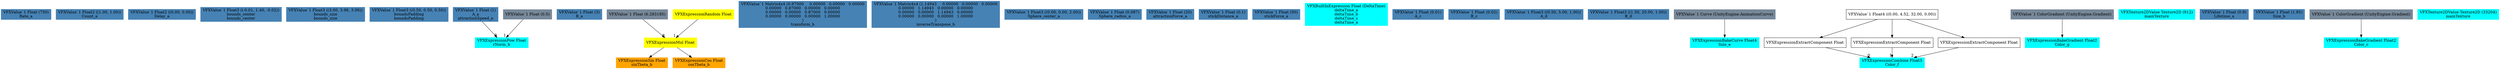 digraph G {
node0 [shape="box" color="steelblue" style="filled" label="VFXValue`1 Float (750)
Rate_a"]
node1 [shape="box" color="steelblue" style="filled" label="VFXValue`1 Float2 ((1.00, 1.00))
Count_a"]
node2 [shape="box" color="steelblue" style="filled" label="VFXValue`1 Float2 ((0.00, 0.00))
Delay_a"]
node3 [shape="box" color="steelblue" style="filled" label="VFXValue`1 Float3 ((-0.01, 1.40, -0.02))
bounds_center
bounds_center"]
node4 [shape="box" color="steelblue" style="filled" label="VFXValue`1 Float3 ((3.00, 3.96, 3.06))
bounds_size
bounds_size"]
node5 [shape="box" color="steelblue" style="filled" label="VFXValue`1 Float3 ((0.50, 0.50, 0.50))
boundsPadding
boundsPadding"]
node6 [shape="box" color="steelblue" style="filled" label="VFXValue`1 Float (1)
A_a
attractionSpeed_a"]
node7 [shape="box" color="steelblue" style="filled" label="VFXValue`1 Float (3)
B_a"]
node8 [shape="box" color="cyan" style="filled" label="VFXExpressionPow Float
rNorm_b"]
node9 [shape="box" color="lightslategray" style="filled" label="VFXValue`1 Float (0.5)"]
node10 [shape="box" color="orange" style="filled" label="VFXExpressionSin Float
sinTheta_b"]
node11 [shape="box" color="yellow" style="filled" label="VFXExpressionMul Float"]
node12 [shape="box" color="lightslategray" style="filled" label="VFXValue`1 Float (6.283185)"]
node13 [shape="box" color="yellow" style="filled" label="VFXExpressionRandom Float"]
node14 [shape="box" color="orange" style="filled" label="VFXExpressionCos Float
cosTheta_b"]
node15 [shape="box" color="steelblue" style="filled" label="VFXValue`1 Matrix4x4 (0.87000	0.00000	0.00000	0.00000
0.00000	0.87000	0.00000	0.00000
0.00000	0.00000	0.87000	0.00000
0.00000	0.00000	0.00000	1.00000
)
transform_b"]
node16 [shape="box" color="steelblue" style="filled" label="VFXValue`1 Matrix4x4 (1.14943	0.00000	0.00000	0.00000
0.00000	1.14943	0.00000	0.00000
0.00000	0.00000	1.14943	0.00000
0.00000	0.00000	0.00000	1.00000
)
inverseTranspose_b"]
node17 [shape="box" color="steelblue" style="filled" label="VFXValue`1 Float3 ((0.00, 0.00, 2.00))
Sphere_center_a"]
node18 [shape="box" color="steelblue" style="filled" label="VFXValue`1 Float (0.087)
Sphere_radius_a"]
node19 [shape="box" color="steelblue" style="filled" label="VFXValue`1 Float (20)
attractionForce_a"]
node20 [shape="box" color="steelblue" style="filled" label="VFXValue`1 Float (0.1)
stickDistance_a"]
node21 [shape="box" color="steelblue" style="filled" label="VFXValue`1 Float (50)
stickForce_a"]
node22 [shape="box" color="cyan" style="filled" label="VFXBuiltInExpression Float (DeltaTime)
deltaTime_a
deltaTime_b
deltaTime_c
deltaTime_a"]
node23 [shape="box" color="steelblue" style="filled" label="VFXValue`1 Float (0.01)
A_c"]
node24 [shape="box" color="steelblue" style="filled" label="VFXValue`1 Float (0.02)
B_c"]
node25 [shape="box" color="steelblue" style="filled" label="VFXValue`1 Float3 ((0.50, 5.00, 1.00))
A_d"]
node26 [shape="box" color="steelblue" style="filled" label="VFXValue`1 Float3 ((1.50, 20.00, 1.00))
B_d"]
node27 [shape="box" color="cyan" style="filled" label="VFXExpressionBakeCurve Float4
Size_e"]
node28 [shape="box" color="lightslategray" style="filled" label="VFXValue`1 Curve (UnityEngine.AnimationCurve)"]
node29 [shape="box" color="cyan" style="filled" label="VFXExpressionCombine Float3
Color_f"]
node30 [shape="box" label="VFXExpressionExtractComponent Float"]
node31 [shape="box" label="VFXValue`1 Float4 ((0.00, 4.52, 32.00, 0.00))"]
node32 [shape="box" label="VFXExpressionExtractComponent Float"]
node33 [shape="box" label="VFXExpressionExtractComponent Float"]
node34 [shape="box" color="cyan" style="filled" label="VFXExpressionBakeGradient Float2
Color_g"]
node35 [shape="box" color="lightslategray" style="filled" label="VFXValue`1 ColorGradient (UnityEngine.Gradient)"]
node36 [shape="box" color="cyan" style="filled" label="VFXTexture2DValue Texture2D (912)
mainTexture"]
node37 [shape="box" color="steelblue" style="filled" label="VFXValue`1 Float (0.9)
Lifetime_a"]
node38 [shape="box" color="steelblue" style="filled" label="VFXValue`1 Float (1.85)
Size_b"]
node39 [shape="box" color="cyan" style="filled" label="VFXExpressionBakeGradient Float2
Color_c"]
node40 [shape="box" color="lightslategray" style="filled" label="VFXValue`1 ColorGradient (UnityEngine.Gradient)"]
node41 [shape="box" color="cyan" style="filled" label="VFXTexture2DValue Texture2D (33204)
mainTexture"]
node6 -> node8 [headlabel="0"]
node9 -> node8 [headlabel="1"]
node11 -> node10 
node12 -> node11 [headlabel="0"]
node13 -> node11 [headlabel="1"]
node11 -> node14 
node28 -> node27 
node30 -> node29 [headlabel="0"]
node32 -> node29 [headlabel="1"]
node33 -> node29 [headlabel="2"]
node31 -> node30 
node31 -> node32 
node31 -> node33 
node35 -> node34 
node40 -> node39 
}
